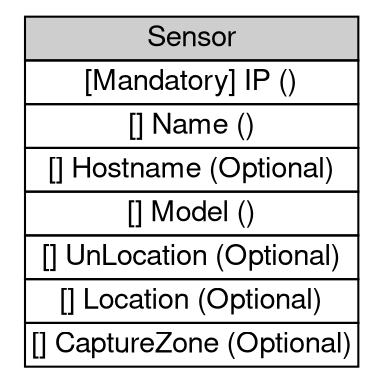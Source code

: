 digraph Sensor {
	graph [bb="0,0,176,176",
		rankdir=LR
	];
	node [label="\N"];
	Sensor	[height=2.4444,
		label=<<table BORDER="0" CELLBORDER="1" CELLSPACING="0"> <tr> <td BGCOLOR="#CECECE" HREF="../IDMEFv2/Sensor.html" TITLE="The Sensor class describes the module that captured the data before sending it to an analyzer. The Sensor may be a subpart of the Analyzer. "><FONT FACE="Nimbus Sans L">Sensor</FONT></td> </tr>" %<tr><td  HREF="../IDMEFv2/Sensor.html" TITLE="The sensor&#39;s IP address."><FONT FACE="Nimbus Sans L">[Mandatory] IP ()</FONT></td></tr>%<tr><td  HREF="../IDMEFv2/Sensor.html" TITLE="however still bear some meaningful sense."><FONT FACE="Nimbus Sans L">[] Name ()</FONT></td></tr>%<tr><td  HREF="../IDMEFv2/Sensor.html" TITLE="The sensor&#39;s hostname."><FONT FACE="Nimbus Sans L">[] Hostname (Optional)</FONT></td></tr>%<tr><td  HREF="../IDMEFv2/Sensor.html" TITLE="Expires 18 April 2023                [Page 37]"><FONT FACE="Nimbus Sans L">[] Model ()</FONT></td></tr>%<tr><td  HREF="../IDMEFv2/Sensor.html" TITLE="Standard UN/Locode for the sensor."><FONT FACE="Nimbus Sans L">[] UnLocation (Optional)</FONT></td></tr>%<tr><td  HREF="../IDMEFv2/Sensor.html" TITLE="Internal name for the location of the sensor."><FONT FACE="Nimbus Sans L">[] Location (Optional)</FONT></td></tr>%<tr><td  HREF="../IDMEFv2/Sensor.html" TITLE="A string that describes the &quot;capture zone&quot; of the sensor, as a JSON-serialized string."><FONT FACE="Nimbus Sans L">[] CaptureZone (Optional)</FONT></td></tr>%</table>>,
		pos="88,88",
		shape=plaintext,
		width=2.4444];
}
